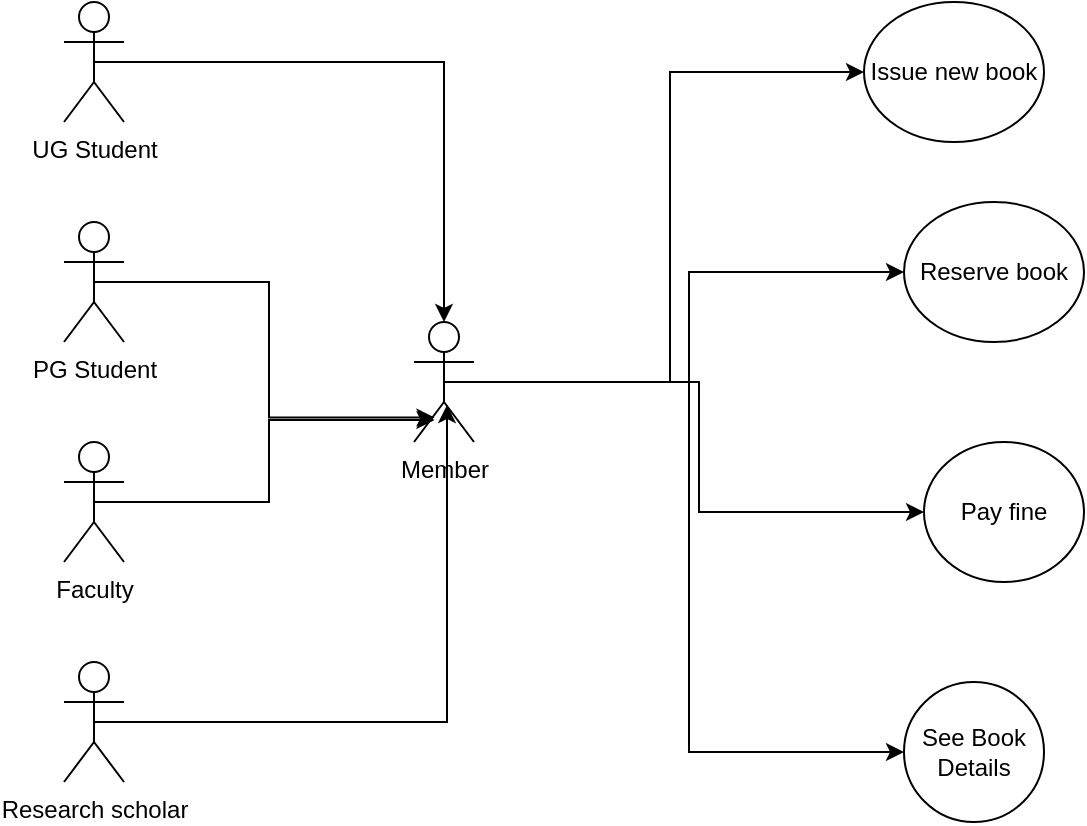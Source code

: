 <mxfile version="23.1.4" type="github" pages="4">
  <diagram name="Page-1" id="4icbSyWXuBeYbICer2Tr">
    <mxGraphModel dx="1434" dy="780" grid="1" gridSize="10" guides="1" tooltips="1" connect="1" arrows="1" fold="1" page="1" pageScale="1" pageWidth="850" pageHeight="1100" math="0" shadow="0">
      <root>
        <mxCell id="0" />
        <mxCell id="1" parent="0" />
        <mxCell id="_LSDd67RqgxLon7ZMN70-1" style="edgeStyle=orthogonalEdgeStyle;rounded=0;orthogonalLoop=1;jettySize=auto;html=1;exitX=0.5;exitY=0.5;exitDx=0;exitDy=0;exitPerimeter=0;entryX=0;entryY=0.5;entryDx=0;entryDy=0;" parent="1" source="_LSDd67RqgxLon7ZMN70-5" target="_LSDd67RqgxLon7ZMN70-6" edge="1">
          <mxGeometry relative="1" as="geometry">
            <Array as="points">
              <mxPoint x="413" y="240" />
              <mxPoint x="413" y="85" />
            </Array>
          </mxGeometry>
        </mxCell>
        <mxCell id="_LSDd67RqgxLon7ZMN70-2" style="edgeStyle=orthogonalEdgeStyle;rounded=0;orthogonalLoop=1;jettySize=auto;html=1;exitX=0.5;exitY=0.5;exitDx=0;exitDy=0;exitPerimeter=0;" parent="1" source="_LSDd67RqgxLon7ZMN70-5" target="_LSDd67RqgxLon7ZMN70-7" edge="1">
          <mxGeometry relative="1" as="geometry" />
        </mxCell>
        <mxCell id="_LSDd67RqgxLon7ZMN70-3" style="edgeStyle=orthogonalEdgeStyle;rounded=0;orthogonalLoop=1;jettySize=auto;html=1;exitX=0.5;exitY=0.5;exitDx=0;exitDy=0;exitPerimeter=0;" parent="1" source="_LSDd67RqgxLon7ZMN70-5" target="_LSDd67RqgxLon7ZMN70-8" edge="1">
          <mxGeometry relative="1" as="geometry" />
        </mxCell>
        <mxCell id="_LSDd67RqgxLon7ZMN70-4" style="edgeStyle=orthogonalEdgeStyle;rounded=0;orthogonalLoop=1;jettySize=auto;html=1;exitX=0.5;exitY=0.5;exitDx=0;exitDy=0;exitPerimeter=0;entryX=0;entryY=0.5;entryDx=0;entryDy=0;" parent="1" source="_LSDd67RqgxLon7ZMN70-5" target="_LSDd67RqgxLon7ZMN70-9" edge="1">
          <mxGeometry relative="1" as="geometry" />
        </mxCell>
        <mxCell id="_LSDd67RqgxLon7ZMN70-5" value="Member" style="shape=umlActor;verticalLabelPosition=bottom;verticalAlign=top;html=1;" parent="1" vertex="1">
          <mxGeometry x="285" y="210" width="30" height="60" as="geometry" />
        </mxCell>
        <mxCell id="_LSDd67RqgxLon7ZMN70-6" value="Issue new book" style="ellipse;whiteSpace=wrap;html=1;" parent="1" vertex="1">
          <mxGeometry x="510" y="50" width="90" height="70" as="geometry" />
        </mxCell>
        <mxCell id="_LSDd67RqgxLon7ZMN70-7" value="Reserve book" style="ellipse;whiteSpace=wrap;html=1;" parent="1" vertex="1">
          <mxGeometry x="530" y="150" width="90" height="70" as="geometry" />
        </mxCell>
        <mxCell id="_LSDd67RqgxLon7ZMN70-8" value="Pay fine" style="ellipse;whiteSpace=wrap;html=1;" parent="1" vertex="1">
          <mxGeometry x="540" y="270" width="80" height="70" as="geometry" />
        </mxCell>
        <mxCell id="_LSDd67RqgxLon7ZMN70-9" value="See Book Details" style="ellipse;whiteSpace=wrap;html=1;" parent="1" vertex="1">
          <mxGeometry x="530" y="390" width="70" height="70" as="geometry" />
        </mxCell>
        <mxCell id="_LSDd67RqgxLon7ZMN70-42" value="PG Student" style="shape=umlActor;verticalLabelPosition=bottom;verticalAlign=top;html=1;" parent="1" vertex="1">
          <mxGeometry x="110" y="160" width="30" height="60" as="geometry" />
        </mxCell>
        <mxCell id="_LSDd67RqgxLon7ZMN70-43" value="Research scholar" style="shape=umlActor;verticalLabelPosition=bottom;verticalAlign=top;html=1;" parent="1" vertex="1">
          <mxGeometry x="110" y="380" width="30" height="60" as="geometry" />
        </mxCell>
        <mxCell id="_LSDd67RqgxLon7ZMN70-44" value="UG Student" style="shape=umlActor;verticalLabelPosition=bottom;verticalAlign=top;html=1;" parent="1" vertex="1">
          <mxGeometry x="110" y="50" width="30" height="60" as="geometry" />
        </mxCell>
        <mxCell id="_LSDd67RqgxLon7ZMN70-45" value="Faculty" style="shape=umlActor;verticalLabelPosition=bottom;verticalAlign=top;html=1;" parent="1" vertex="1">
          <mxGeometry x="110" y="270" width="30" height="60" as="geometry" />
        </mxCell>
        <mxCell id="_LSDd67RqgxLon7ZMN70-46" style="edgeStyle=orthogonalEdgeStyle;rounded=0;orthogonalLoop=1;jettySize=auto;html=1;exitX=0.5;exitY=0.5;exitDx=0;exitDy=0;exitPerimeter=0;entryX=0.55;entryY=0.692;entryDx=0;entryDy=0;entryPerimeter=0;" parent="1" source="_LSDd67RqgxLon7ZMN70-43" target="_LSDd67RqgxLon7ZMN70-5" edge="1">
          <mxGeometry relative="1" as="geometry" />
        </mxCell>
        <mxCell id="_LSDd67RqgxLon7ZMN70-47" style="edgeStyle=orthogonalEdgeStyle;rounded=0;orthogonalLoop=1;jettySize=auto;html=1;exitX=0.5;exitY=0.5;exitDx=0;exitDy=0;exitPerimeter=0;entryX=0.342;entryY=0.817;entryDx=0;entryDy=0;entryPerimeter=0;" parent="1" source="_LSDd67RqgxLon7ZMN70-45" target="_LSDd67RqgxLon7ZMN70-5" edge="1">
          <mxGeometry relative="1" as="geometry" />
        </mxCell>
        <mxCell id="_LSDd67RqgxLon7ZMN70-48" style="edgeStyle=orthogonalEdgeStyle;rounded=0;orthogonalLoop=1;jettySize=auto;html=1;exitX=0.5;exitY=0.5;exitDx=0;exitDy=0;exitPerimeter=0;entryX=0.342;entryY=0.796;entryDx=0;entryDy=0;entryPerimeter=0;" parent="1" source="_LSDd67RqgxLon7ZMN70-42" target="_LSDd67RqgxLon7ZMN70-5" edge="1">
          <mxGeometry relative="1" as="geometry" />
        </mxCell>
        <mxCell id="_LSDd67RqgxLon7ZMN70-49" style="edgeStyle=orthogonalEdgeStyle;rounded=0;orthogonalLoop=1;jettySize=auto;html=1;exitX=0.5;exitY=0.5;exitDx=0;exitDy=0;exitPerimeter=0;entryX=0.5;entryY=0;entryDx=0;entryDy=0;entryPerimeter=0;" parent="1" source="_LSDd67RqgxLon7ZMN70-44" target="_LSDd67RqgxLon7ZMN70-5" edge="1">
          <mxGeometry relative="1" as="geometry" />
        </mxCell>
      </root>
    </mxGraphModel>
  </diagram>
  <diagram id="ealGKbmCbX2ZOGjRtv59" name="Page-2">
    <mxGraphModel dx="1434" dy="780" grid="1" gridSize="10" guides="1" tooltips="1" connect="1" arrows="1" fold="1" page="1" pageScale="1" pageWidth="850" pageHeight="1100" math="0" shadow="0">
      <root>
        <mxCell id="0" />
        <mxCell id="1" parent="0" />
        <mxCell id="QCqwzD9r8sOZZTglXxjM-1" value="Library Clerk" style="shape=umlActor;verticalLabelPosition=bottom;verticalAlign=top;html=1;" vertex="1" parent="1">
          <mxGeometry x="130" y="210" width="30" height="60" as="geometry" />
        </mxCell>
        <mxCell id="QCqwzD9r8sOZZTglXxjM-2" value="Check Book Status" style="ellipse;whiteSpace=wrap;html=1;" vertex="1" parent="1">
          <mxGeometry x="340" y="70" width="140" height="70" as="geometry" />
        </mxCell>
        <mxCell id="QCqwzD9r8sOZZTglXxjM-3" value="Add and Delete Book" style="ellipse;whiteSpace=wrap;html=1;" vertex="1" parent="1">
          <mxGeometry x="340" y="170" width="140" height="70" as="geometry" />
        </mxCell>
        <mxCell id="QCqwzD9r8sOZZTglXxjM-4" value="Edit Book Details" style="ellipse;whiteSpace=wrap;html=1;" vertex="1" parent="1">
          <mxGeometry x="340" y="270" width="140" height="70" as="geometry" />
        </mxCell>
        <mxCell id="QCqwzD9r8sOZZTglXxjM-5" value="View Book&lt;br&gt;Issue to member" style="ellipse;whiteSpace=wrap;html=1;" vertex="1" parent="1">
          <mxGeometry x="350" y="380" width="140" height="70" as="geometry" />
        </mxCell>
        <mxCell id="QCqwzD9r8sOZZTglXxjM-6" value="Create and delete member record" style="ellipse;whiteSpace=wrap;html=1;" vertex="1" parent="1">
          <mxGeometry x="350" y="480" width="140" height="70" as="geometry" />
        </mxCell>
        <mxCell id="QCqwzD9r8sOZZTglXxjM-7" value="" style="endArrow=open;endFill=1;endSize=12;html=1;rounded=0;entryX=0.016;entryY=0.643;entryDx=0;entryDy=0;entryPerimeter=0;" edge="1" parent="1" target="QCqwzD9r8sOZZTglXxjM-2">
          <mxGeometry width="160" relative="1" as="geometry">
            <mxPoint x="145" y="230" as="sourcePoint" />
            <mxPoint x="305" y="230" as="targetPoint" />
          </mxGeometry>
        </mxCell>
        <mxCell id="QCqwzD9r8sOZZTglXxjM-8" value="" style="endArrow=open;endFill=1;endSize=12;html=1;rounded=0;entryX=0.088;entryY=0.786;entryDx=0;entryDy=0;entryPerimeter=0;" edge="1" parent="1" target="QCqwzD9r8sOZZTglXxjM-3">
          <mxGeometry width="160" relative="1" as="geometry">
            <mxPoint x="145" y="230" as="sourcePoint" />
            <mxPoint x="305" y="230" as="targetPoint" />
          </mxGeometry>
        </mxCell>
        <mxCell id="QCqwzD9r8sOZZTglXxjM-9" value="" style="endArrow=open;endFill=1;endSize=12;html=1;rounded=0;entryX=0.07;entryY=0.161;entryDx=0;entryDy=0;entryPerimeter=0;" edge="1" parent="1" target="QCqwzD9r8sOZZTglXxjM-4">
          <mxGeometry width="160" relative="1" as="geometry">
            <mxPoint x="145" y="230" as="sourcePoint" />
            <mxPoint x="305" y="230" as="targetPoint" />
          </mxGeometry>
        </mxCell>
        <mxCell id="QCqwzD9r8sOZZTglXxjM-10" value="" style="endArrow=open;endFill=1;endSize=12;html=1;rounded=0;" edge="1" parent="1" target="QCqwzD9r8sOZZTglXxjM-5">
          <mxGeometry width="160" relative="1" as="geometry">
            <mxPoint x="145" y="230" as="sourcePoint" />
            <mxPoint x="305" y="230" as="targetPoint" />
          </mxGeometry>
        </mxCell>
        <mxCell id="QCqwzD9r8sOZZTglXxjM-11" value="" style="endArrow=open;endFill=1;endSize=12;html=1;rounded=0;entryX=0.052;entryY=0.268;entryDx=0;entryDy=0;entryPerimeter=0;" edge="1" parent="1" target="QCqwzD9r8sOZZTglXxjM-6">
          <mxGeometry width="160" relative="1" as="geometry">
            <mxPoint x="145" y="230" as="sourcePoint" />
            <mxPoint x="305" y="230" as="targetPoint" />
          </mxGeometry>
        </mxCell>
        <mxCell id="QCqwzD9r8sOZZTglXxjM-12" value="Book Catalog" style="ellipse;whiteSpace=wrap;html=1;" vertex="1" parent="1">
          <mxGeometry x="560" y="220" width="140" height="70" as="geometry" />
        </mxCell>
        <mxCell id="QCqwzD9r8sOZZTglXxjM-13" value="" style="endArrow=block;dashed=1;endFill=0;endSize=12;html=1;rounded=0;entryX=0.605;entryY=-0.018;entryDx=0;entryDy=0;entryPerimeter=0;" edge="1" parent="1" target="QCqwzD9r8sOZZTglXxjM-12">
          <mxGeometry width="160" relative="1" as="geometry">
            <mxPoint x="460" y="180" as="sourcePoint" />
            <mxPoint x="620" y="180" as="targetPoint" />
          </mxGeometry>
        </mxCell>
        <mxCell id="QCqwzD9r8sOZZTglXxjM-14" value="" style="endArrow=block;dashed=1;endFill=0;endSize=12;html=1;rounded=0;entryX=0.686;entryY=1.018;entryDx=0;entryDy=0;entryPerimeter=0;" edge="1" parent="1" target="QCqwzD9r8sOZZTglXxjM-12">
          <mxGeometry width="160" relative="1" as="geometry">
            <mxPoint x="480" y="310" as="sourcePoint" />
            <mxPoint x="640" y="310" as="targetPoint" />
          </mxGeometry>
        </mxCell>
      </root>
    </mxGraphModel>
  </diagram>
  <diagram id="ZPAwMcmK8J6olNrgU1TH" name="Page-3">
    <mxGraphModel dx="1434" dy="-320" grid="1" gridSize="10" guides="1" tooltips="1" connect="1" arrows="1" fold="1" page="1" pageScale="1" pageWidth="850" pageHeight="1100" math="0" shadow="0">
      <root>
        <mxCell id="0" />
        <mxCell id="1" parent="0" />
        <mxCell id="3s_T14PTUTc54SoFA3RU-1" value="LIS" style="shape=umlActor;verticalLabelPosition=bottom;verticalAlign=top;html=1;" vertex="1" parent="1">
          <mxGeometry x="40" y="1390" width="30" height="60" as="geometry" />
        </mxCell>
        <mxCell id="3s_T14PTUTc54SoFA3RU-2" value="Add Book in member account upon issuing" style="ellipse;whiteSpace=wrap;html=1;" vertex="1" parent="1">
          <mxGeometry x="240" y="1140" width="140" height="70" as="geometry" />
        </mxCell>
        <mxCell id="3s_T14PTUTc54SoFA3RU-3" value="Answer queries regarding availability of book" style="ellipse;whiteSpace=wrap;html=1;" vertex="1" parent="1">
          <mxGeometry x="240" y="1240" width="140" height="70" as="geometry" />
        </mxCell>
        <mxCell id="3s_T14PTUTc54SoFA3RU-4" value="Assign ULMC number" style="ellipse;whiteSpace=wrap;html=1;" vertex="1" parent="1">
          <mxGeometry x="240" y="1340" width="140" height="70" as="geometry" />
        </mxCell>
        <mxCell id="3s_T14PTUTc54SoFA3RU-5" value="Create reservation slip" style="ellipse;whiteSpace=wrap;html=1;" vertex="1" parent="1">
          <mxGeometry x="240" y="1420" width="140" height="70" as="geometry" />
        </mxCell>
        <mxCell id="3s_T14PTUTc54SoFA3RU-6" value="Print bill" style="ellipse;whiteSpace=wrap;html=1;" vertex="1" parent="1">
          <mxGeometry x="240" y="1510" width="140" height="70" as="geometry" />
        </mxCell>
        <mxCell id="3s_T14PTUTc54SoFA3RU-7" value="Print reminder message" style="ellipse;whiteSpace=wrap;html=1;" vertex="1" parent="1">
          <mxGeometry x="240" y="1600" width="140" height="70" as="geometry" />
        </mxCell>
        <mxCell id="3s_T14PTUTc54SoFA3RU-8" value="Delete book from account upon return" style="ellipse;whiteSpace=wrap;html=1;" vertex="1" parent="1">
          <mxGeometry x="240" y="1690" width="140" height="70" as="geometry" />
        </mxCell>
        <mxCell id="3s_T14PTUTc54SoFA3RU-9" value="Return number of copies and Rack number of the book" style="ellipse;whiteSpace=wrap;html=1;" vertex="1" parent="1">
          <mxGeometry x="240" y="1790" width="140" height="70" as="geometry" />
        </mxCell>
        <mxCell id="3s_T14PTUTc54SoFA3RU-10" value="" style="endArrow=open;endFill=1;endSize=12;html=1;rounded=0;entryX=0;entryY=0.5;entryDx=0;entryDy=0;" edge="1" parent="1" target="3s_T14PTUTc54SoFA3RU-2">
          <mxGeometry width="160" relative="1" as="geometry">
            <mxPoint x="50" y="1420" as="sourcePoint" />
            <mxPoint x="210" y="1420" as="targetPoint" />
          </mxGeometry>
        </mxCell>
        <mxCell id="3s_T14PTUTc54SoFA3RU-11" value="" style="endArrow=open;endFill=1;endSize=12;html=1;rounded=0;" edge="1" parent="1" target="3s_T14PTUTc54SoFA3RU-3">
          <mxGeometry width="160" relative="1" as="geometry">
            <mxPoint x="50" y="1420" as="sourcePoint" />
            <mxPoint x="210" y="1420" as="targetPoint" />
          </mxGeometry>
        </mxCell>
        <mxCell id="3s_T14PTUTc54SoFA3RU-12" value="" style="endArrow=open;endFill=1;endSize=12;html=1;rounded=0;entryX=0.082;entryY=0.879;entryDx=0;entryDy=0;entryPerimeter=0;" edge="1" parent="1" target="3s_T14PTUTc54SoFA3RU-4">
          <mxGeometry width="160" relative="1" as="geometry">
            <mxPoint x="50" y="1420" as="sourcePoint" />
            <mxPoint x="210" y="1420" as="targetPoint" />
          </mxGeometry>
        </mxCell>
        <mxCell id="3s_T14PTUTc54SoFA3RU-13" value="" style="endArrow=open;endFill=1;endSize=12;html=1;rounded=0;" edge="1" parent="1" target="3s_T14PTUTc54SoFA3RU-5">
          <mxGeometry width="160" relative="1" as="geometry">
            <mxPoint x="60" y="1420" as="sourcePoint" />
            <mxPoint x="220" y="1420" as="targetPoint" />
          </mxGeometry>
        </mxCell>
        <mxCell id="3s_T14PTUTc54SoFA3RU-14" value="" style="endArrow=open;endFill=1;endSize=12;html=1;rounded=0;entryX=0.002;entryY=0.325;entryDx=0;entryDy=0;entryPerimeter=0;" edge="1" parent="1" target="3s_T14PTUTc54SoFA3RU-6">
          <mxGeometry width="160" relative="1" as="geometry">
            <mxPoint x="60" y="1420" as="sourcePoint" />
            <mxPoint x="220" y="1420" as="targetPoint" />
          </mxGeometry>
        </mxCell>
        <mxCell id="3s_T14PTUTc54SoFA3RU-15" value="" style="endArrow=open;endFill=1;endSize=12;html=1;rounded=0;entryX=0.002;entryY=0.343;entryDx=0;entryDy=0;entryPerimeter=0;" edge="1" parent="1" target="3s_T14PTUTc54SoFA3RU-7">
          <mxGeometry width="160" relative="1" as="geometry">
            <mxPoint x="70" y="1420" as="sourcePoint" />
            <mxPoint x="230" y="1420" as="targetPoint" />
          </mxGeometry>
        </mxCell>
        <mxCell id="3s_T14PTUTc54SoFA3RU-16" value="" style="endArrow=open;endFill=1;endSize=12;html=1;rounded=0;entryX=0;entryY=0.5;entryDx=0;entryDy=0;" edge="1" parent="1" target="3s_T14PTUTc54SoFA3RU-8">
          <mxGeometry width="160" relative="1" as="geometry">
            <mxPoint x="70" y="1420" as="sourcePoint" />
            <mxPoint x="230" y="1420" as="targetPoint" />
          </mxGeometry>
        </mxCell>
        <mxCell id="3s_T14PTUTc54SoFA3RU-17" value="" style="endArrow=open;endFill=1;endSize=12;html=1;rounded=0;entryX=0.002;entryY=0.397;entryDx=0;entryDy=0;entryPerimeter=0;" edge="1" parent="1" target="3s_T14PTUTc54SoFA3RU-9">
          <mxGeometry width="160" relative="1" as="geometry">
            <mxPoint x="70" y="1420" as="sourcePoint" />
            <mxPoint x="230" y="1420" as="targetPoint" />
          </mxGeometry>
        </mxCell>
      </root>
    </mxGraphModel>
  </diagram>
  <diagram id="CDb0v0fBqVnYYTa8PCH7" name="Page-4">
    <mxGraphModel dx="2284" dy="-320" grid="1" gridSize="10" guides="1" tooltips="1" connect="1" arrows="1" fold="1" page="1" pageScale="1" pageWidth="850" pageHeight="1100" math="0" shadow="0">
      <root>
        <mxCell id="0" />
        <mxCell id="1" parent="0" />
        <mxCell id="AImdZKIgkZi_ZLl5Dim0-1" style="edgeStyle=orthogonalEdgeStyle;rounded=0;orthogonalLoop=1;jettySize=auto;html=1;exitX=1;exitY=0.5;exitDx=0;exitDy=0;" edge="1" parent="1" source="AImdZKIgkZi_ZLl5Dim0-38" target="AImdZKIgkZi_ZLl5Dim0-7">
          <mxGeometry relative="1" as="geometry">
            <mxPoint x="160" y="2080" as="sourcePoint" />
          </mxGeometry>
        </mxCell>
        <mxCell id="AImdZKIgkZi_ZLl5Dim0-2" value="" style="rounded=0;whiteSpace=wrap;html=1;" vertex="1" parent="1">
          <mxGeometry x="315" y="2000" width="175" height="180" as="geometry" />
        </mxCell>
        <mxCell id="AImdZKIgkZi_ZLl5Dim0-3" value="" style="endArrow=none;html=1;rounded=0;entryX=1.023;entryY=0.168;entryDx=0;entryDy=0;entryPerimeter=0;" edge="1" parent="1" target="AImdZKIgkZi_ZLl5Dim0-2">
          <mxGeometry width="50" height="50" relative="1" as="geometry">
            <mxPoint x="315" y="2030" as="sourcePoint" />
            <mxPoint x="485" y="2030" as="targetPoint" />
          </mxGeometry>
        </mxCell>
        <mxCell id="AImdZKIgkZi_ZLl5Dim0-4" value="" style="endArrow=none;html=1;rounded=0;entryX=1.023;entryY=0.168;entryDx=0;entryDy=0;entryPerimeter=0;" edge="1" parent="1">
          <mxGeometry width="50" height="50" relative="1" as="geometry">
            <mxPoint x="313" y="2104.5" as="sourcePoint" />
            <mxPoint x="492" y="2104.5" as="targetPoint" />
          </mxGeometry>
        </mxCell>
        <mxCell id="AImdZKIgkZi_ZLl5Dim0-5" value="LIS" style="text;html=1;strokeColor=none;fillColor=none;align=center;verticalAlign=middle;whiteSpace=wrap;rounded=0;" vertex="1" parent="1">
          <mxGeometry x="370" y="2000" width="60" height="30" as="geometry" />
        </mxCell>
        <mxCell id="AImdZKIgkZi_ZLl5Dim0-6" value="User Type&lt;br&gt;Username&lt;br&gt;Password" style="text;html=1;strokeColor=none;fillColor=none;align=left;verticalAlign=middle;whiteSpace=wrap;rounded=0;" vertex="1" parent="1">
          <mxGeometry x="315" y="2010" width="190" height="110" as="geometry" />
        </mxCell>
        <mxCell id="AImdZKIgkZi_ZLl5Dim0-7" value="login();&lt;br&gt;register();&lt;br&gt;logout();&lt;br&gt;" style="text;html=1;strokeColor=none;fillColor=none;align=left;verticalAlign=middle;whiteSpace=wrap;rounded=0;" vertex="1" parent="1">
          <mxGeometry x="322.5" y="2070" width="175" height="110" as="geometry" />
        </mxCell>
        <mxCell id="AImdZKIgkZi_ZLl5Dim0-8" style="edgeStyle=orthogonalEdgeStyle;rounded=0;orthogonalLoop=1;jettySize=auto;html=1;exitX=0;exitY=0.5;exitDx=0;exitDy=0;" edge="1" parent="1" source="AImdZKIgkZi_ZLl5Dim0-9" target="AImdZKIgkZi_ZLl5Dim0-7">
          <mxGeometry relative="1" as="geometry">
            <Array as="points">
              <mxPoint x="620" y="2125" />
            </Array>
          </mxGeometry>
        </mxCell>
        <mxCell id="AImdZKIgkZi_ZLl5Dim0-9" value="" style="rounded=0;whiteSpace=wrap;html=1;" vertex="1" parent="1">
          <mxGeometry x="620" y="2000" width="210" height="270" as="geometry" />
        </mxCell>
        <mxCell id="AImdZKIgkZi_ZLl5Dim0-10" value="" style="endArrow=none;html=1;rounded=0;" edge="1" parent="1" source="AImdZKIgkZi_ZLl5Dim0-9">
          <mxGeometry width="50" height="50" relative="1" as="geometry">
            <mxPoint x="750" y="2030" as="sourcePoint" />
            <mxPoint x="830" y="2030" as="targetPoint" />
          </mxGeometry>
        </mxCell>
        <mxCell id="AImdZKIgkZi_ZLl5Dim0-11" value="" style="endArrow=none;html=1;rounded=0;" edge="1" parent="1" source="AImdZKIgkZi_ZLl5Dim0-9">
          <mxGeometry width="50" height="50" relative="1" as="geometry">
            <mxPoint x="790" y="2029" as="sourcePoint" />
            <mxPoint x="620" y="2029" as="targetPoint" />
            <Array as="points">
              <mxPoint x="830" y="2029" />
            </Array>
          </mxGeometry>
        </mxCell>
        <mxCell id="AImdZKIgkZi_ZLl5Dim0-12" value="" style="endArrow=none;html=1;rounded=0;" edge="1" parent="1">
          <mxGeometry width="50" height="50" relative="1" as="geometry">
            <mxPoint x="830" y="2089.5" as="sourcePoint" />
            <mxPoint x="620" y="2089.5" as="targetPoint" />
            <Array as="points">
              <mxPoint x="830" y="2089.5" />
            </Array>
          </mxGeometry>
        </mxCell>
        <mxCell id="AImdZKIgkZi_ZLl5Dim0-13" value="Library Clerk" style="text;html=1;strokeColor=none;fillColor=none;align=center;verticalAlign=middle;whiteSpace=wrap;rounded=0;" vertex="1" parent="1">
          <mxGeometry x="680" y="2000" width="90" height="30" as="geometry" />
        </mxCell>
        <mxCell id="AImdZKIgkZi_ZLl5Dim0-14" value="id&lt;br&gt;Name&lt;br&gt;Phone Number&lt;br&gt;Email address" style="text;html=1;strokeColor=none;fillColor=none;align=left;verticalAlign=middle;whiteSpace=wrap;rounded=0;" vertex="1" parent="1">
          <mxGeometry x="640" y="2007.5" width="140" height="100" as="geometry" />
        </mxCell>
        <mxCell id="AImdZKIgkZi_ZLl5Dim0-15" style="edgeStyle=orthogonalEdgeStyle;rounded=0;orthogonalLoop=1;jettySize=auto;html=1;exitX=0.5;exitY=1;exitDx=0;exitDy=0;" edge="1" parent="1" source="AImdZKIgkZi_ZLl5Dim0-9" target="AImdZKIgkZi_ZLl5Dim0-9">
          <mxGeometry relative="1" as="geometry" />
        </mxCell>
        <mxCell id="AImdZKIgkZi_ZLl5Dim0-16" value="" style="rounded=0;whiteSpace=wrap;html=1;" vertex="1" parent="1">
          <mxGeometry x="315" y="2320" width="205" height="200" as="geometry" />
        </mxCell>
        <mxCell id="AImdZKIgkZi_ZLl5Dim0-17" value="" style="endArrow=none;html=1;rounded=0;" edge="1" parent="1" target="AImdZKIgkZi_ZLl5Dim0-16">
          <mxGeometry width="50" height="50" relative="1" as="geometry">
            <mxPoint x="315" y="2350" as="sourcePoint" />
            <mxPoint x="475" y="2350" as="targetPoint" />
            <Array as="points">
              <mxPoint x="520" y="2350" />
            </Array>
          </mxGeometry>
        </mxCell>
        <mxCell id="AImdZKIgkZi_ZLl5Dim0-18" value="Member" style="text;html=1;strokeColor=none;fillColor=none;align=center;verticalAlign=middle;whiteSpace=wrap;rounded=0;" vertex="1" parent="1">
          <mxGeometry x="330" y="2320" width="160" height="30" as="geometry" />
        </mxCell>
        <mxCell id="AImdZKIgkZi_ZLl5Dim0-19" value="" style="endArrow=none;html=1;rounded=0;" edge="1" parent="1">
          <mxGeometry width="50" height="50" relative="1" as="geometry">
            <mxPoint x="315" y="2460" as="sourcePoint" />
            <mxPoint x="520" y="2460" as="targetPoint" />
            <Array as="points">
              <mxPoint x="520" y="2460" />
            </Array>
          </mxGeometry>
        </mxCell>
        <mxCell id="AImdZKIgkZi_ZLl5Dim0-20" style="edgeStyle=orthogonalEdgeStyle;rounded=0;orthogonalLoop=1;jettySize=auto;html=1;" edge="1" parent="1" source="AImdZKIgkZi_ZLl5Dim0-21" target="AImdZKIgkZi_ZLl5Dim0-7">
          <mxGeometry relative="1" as="geometry" />
        </mxCell>
        <mxCell id="AImdZKIgkZi_ZLl5Dim0-21" value="Library membership Code&lt;br&gt;Name&lt;br&gt;Phone Number&lt;br&gt;email address&lt;br&gt;max Books To be taken&lt;br&gt;Duration" style="text;html=1;strokeColor=none;fillColor=none;align=left;verticalAlign=middle;whiteSpace=wrap;rounded=0;" vertex="1" parent="1">
          <mxGeometry x="315" y="2330" width="220" height="170" as="geometry" />
        </mxCell>
        <mxCell id="AImdZKIgkZi_ZLl5Dim0-22" value="searchBook()&lt;br&gt;reserveBook()&lt;br&gt;checkPenalty()" style="text;html=1;strokeColor=none;fillColor=none;align=left;verticalAlign=middle;whiteSpace=wrap;rounded=0;" vertex="1" parent="1">
          <mxGeometry x="315" y="2450" width="150" height="90" as="geometry" />
        </mxCell>
        <mxCell id="AImdZKIgkZi_ZLl5Dim0-23" value="Postgraduate Students" style="text;html=1;strokeColor=none;fillColor=none;align=center;verticalAlign=middle;whiteSpace=wrap;rounded=0;" vertex="1" parent="1">
          <mxGeometry x="60" y="2575" width="160" height="30" as="geometry" />
        </mxCell>
        <mxCell id="AImdZKIgkZi_ZLl5Dim0-24" value="Research Scholars" style="text;html=1;strokeColor=none;fillColor=none;align=center;verticalAlign=middle;whiteSpace=wrap;rounded=0;" vertex="1" parent="1">
          <mxGeometry x="640" y="2580" width="160" height="30" as="geometry" />
        </mxCell>
        <mxCell id="AImdZKIgkZi_ZLl5Dim0-25" value="Faulty" style="text;html=1;strokeColor=none;fillColor=none;align=center;verticalAlign=middle;whiteSpace=wrap;rounded=0;" vertex="1" parent="1">
          <mxGeometry x="450" y="2575" width="160" height="30" as="geometry" />
        </mxCell>
        <mxCell id="AImdZKIgkZi_ZLl5Dim0-26" value="" style="rounded=0;whiteSpace=wrap;html=1;" vertex="1" parent="1">
          <mxGeometry x="50" y="2570" width="190" height="40" as="geometry" />
        </mxCell>
        <mxCell id="AImdZKIgkZi_ZLl5Dim0-27" value="" style="rounded=0;whiteSpace=wrap;html=1;" vertex="1" parent="1">
          <mxGeometry x="260" y="2570" width="160" height="40" as="geometry" />
        </mxCell>
        <mxCell id="AImdZKIgkZi_ZLl5Dim0-28" value="" style="rounded=0;whiteSpace=wrap;html=1;" vertex="1" parent="1">
          <mxGeometry x="470" y="2570" width="120" height="40" as="geometry" />
        </mxCell>
        <mxCell id="AImdZKIgkZi_ZLl5Dim0-29" value="" style="rounded=0;whiteSpace=wrap;html=1;" vertex="1" parent="1">
          <mxGeometry x="640" y="2570" width="160" height="40" as="geometry" />
        </mxCell>
        <mxCell id="AImdZKIgkZi_ZLl5Dim0-30" value="Faculty" style="text;html=1;strokeColor=none;fillColor=none;align=center;verticalAlign=middle;whiteSpace=wrap;rounded=0;" vertex="1" parent="1">
          <mxGeometry x="480" y="2575" width="60" height="30" as="geometry" />
        </mxCell>
        <mxCell id="AImdZKIgkZi_ZLl5Dim0-31" value="Undergraduate Students" style="text;html=1;strokeColor=none;fillColor=none;align=center;verticalAlign=middle;whiteSpace=wrap;rounded=0;" vertex="1" parent="1">
          <mxGeometry x="-10" y="2580" width="280" height="30" as="geometry" />
        </mxCell>
        <mxCell id="AImdZKIgkZi_ZLl5Dim0-32" value="Postgraduate Students" style="text;html=1;strokeColor=none;fillColor=none;align=center;verticalAlign=middle;whiteSpace=wrap;rounded=0;" vertex="1" parent="1">
          <mxGeometry x="210" y="2580" width="240" height="30" as="geometry" />
        </mxCell>
        <mxCell id="AImdZKIgkZi_ZLl5Dim0-33" value="Research Scholar" style="text;html=1;strokeColor=none;fillColor=none;align=center;verticalAlign=middle;whiteSpace=wrap;rounded=0;" vertex="1" parent="1">
          <mxGeometry x="580" y="2575" width="220" height="30" as="geometry" />
        </mxCell>
        <mxCell id="AImdZKIgkZi_ZLl5Dim0-34" value="" style="endArrow=classic;html=1;rounded=0;entryX=0;entryY=0.75;entryDx=0;entryDy=0;" edge="1" parent="1" target="AImdZKIgkZi_ZLl5Dim0-22">
          <mxGeometry width="50" height="50" relative="1" as="geometry">
            <mxPoint x="180" y="2570" as="sourcePoint" />
            <mxPoint x="230" y="2520" as="targetPoint" />
          </mxGeometry>
        </mxCell>
        <mxCell id="AImdZKIgkZi_ZLl5Dim0-35" value="" style="endArrow=classic;html=1;rounded=0;" edge="1" parent="1">
          <mxGeometry width="50" height="50" relative="1" as="geometry">
            <mxPoint x="389.5" y="2570" as="sourcePoint" />
            <mxPoint x="389.5" y="2520" as="targetPoint" />
          </mxGeometry>
        </mxCell>
        <mxCell id="AImdZKIgkZi_ZLl5Dim0-36" value="" style="endArrow=classic;html=1;rounded=0;" edge="1" parent="1">
          <mxGeometry width="50" height="50" relative="1" as="geometry">
            <mxPoint x="489" y="2570" as="sourcePoint" />
            <mxPoint x="489" y="2520" as="targetPoint" />
          </mxGeometry>
        </mxCell>
        <mxCell id="AImdZKIgkZi_ZLl5Dim0-37" value="" style="endArrow=classic;html=1;rounded=0;" edge="1" parent="1">
          <mxGeometry width="50" height="50" relative="1" as="geometry">
            <mxPoint x="670" y="2570" as="sourcePoint" />
            <mxPoint x="520" y="2470" as="targetPoint" />
          </mxGeometry>
        </mxCell>
        <mxCell id="AImdZKIgkZi_ZLl5Dim0-38" value="Book" style="swimlane;whiteSpace=wrap;html=1;" vertex="1" parent="1">
          <mxGeometry y="2007.5" width="160" height="235" as="geometry">
            <mxRectangle y="2070" width="140" height="30" as="alternateBounds" />
          </mxGeometry>
        </mxCell>
        <mxCell id="AImdZKIgkZi_ZLl5Dim0-39" value="&lt;div style=&quot;border-color: var(--border-color); text-align: left;&quot;&gt;ISBN number&lt;/div&gt;&lt;div style=&quot;border-color: var(--border-color); text-align: left;&quot;&gt;&lt;span style=&quot;border-color: var(--border-color); background-color: initial;&quot;&gt;Name&lt;/span&gt;&lt;/div&gt;&lt;div style=&quot;border-color: var(--border-color); text-align: left;&quot;&gt;&lt;span style=&quot;border-color: var(--border-color); background-color: initial;&quot;&gt;Author&lt;/span&gt;&lt;/div&gt;&lt;div style=&quot;border-color: var(--border-color); text-align: left;&quot;&gt;&lt;span style=&quot;border-color: var(--border-color); background-color: initial;&quot;&gt;Publication&lt;/span&gt;&lt;/div&gt;&lt;div style=&quot;border-color: var(--border-color); text-align: left;&quot;&gt;&lt;span style=&quot;border-color: var(--border-color); background-color: initial;&quot;&gt;Price&lt;/span&gt;&lt;/div&gt;&lt;div style=&quot;border-color: var(--border-color); text-align: left;&quot;&gt;&lt;span style=&quot;border-color: var(--border-color); background-color: initial;&quot;&gt;Issue Status&lt;/span&gt;&lt;/div&gt;&lt;div style=&quot;border-color: var(--border-color); text-align: left;&quot;&gt;&lt;span style=&quot;border-color: var(--border-color); background-color: initial;&quot;&gt;Rack Number&lt;/span&gt;&lt;/div&gt;&lt;div&gt;&lt;span style=&quot;border-color: var(--border-color); background-color: initial;&quot;&gt;&lt;br&gt;&lt;/span&gt;&lt;/div&gt;" style="text;html=1;align=center;verticalAlign=middle;resizable=0;points=[];autosize=1;strokeColor=none;fillColor=none;" vertex="1" parent="AImdZKIgkZi_ZLl5Dim0-38">
          <mxGeometry x="20" y="25" width="100" height="130" as="geometry" />
        </mxCell>
        <mxCell id="AImdZKIgkZi_ZLl5Dim0-40" value="" style="endArrow=none;html=1;rounded=0;exitX=0;exitY=0.75;exitDx=0;exitDy=0;" edge="1" parent="AImdZKIgkZi_ZLl5Dim0-38">
          <mxGeometry width="50" height="50" relative="1" as="geometry">
            <mxPoint y="145" as="sourcePoint" />
            <mxPoint x="160" y="142.5" as="targetPoint" />
          </mxGeometry>
        </mxCell>
        <mxCell id="AImdZKIgkZi_ZLl5Dim0-41" value="changeRackNumber&lt;br&gt;viewRackNumber&lt;br&gt;changeStatus&lt;br&gt;&lt;div style=&quot;&quot;&gt;&lt;span style=&quot;background-color: initial;&quot;&gt;checkStatus&lt;/span&gt;&lt;/div&gt;" style="text;html=1;align=left;verticalAlign=middle;resizable=0;points=[];autosize=1;strokeColor=none;fillColor=none;" vertex="1" parent="AImdZKIgkZi_ZLl5Dim0-38">
          <mxGeometry x="30" y="155" width="130" height="70" as="geometry" />
        </mxCell>
        <mxCell id="K2QAdBfpUMlOOWOkEwEI-1" value="addNewBook()&lt;br&gt;displayBook()&lt;br&gt;updateBook()&lt;br&gt;deleteBook()&lt;br&gt;searchBook()&lt;br&gt;issueBook()&lt;br&gt;registerBookReturn()&lt;br&gt;createMember()&lt;br&gt;deleteMember()&lt;br&gt;calculatePenalty()&lt;br&gt;checkBookStats()" style="text;html=1;strokeColor=none;fillColor=none;align=left;verticalAlign=middle;whiteSpace=wrap;rounded=0;" vertex="1" parent="1">
          <mxGeometry x="640" y="2050" width="260" height="260" as="geometry" />
        </mxCell>
      </root>
    </mxGraphModel>
  </diagram>
</mxfile>
